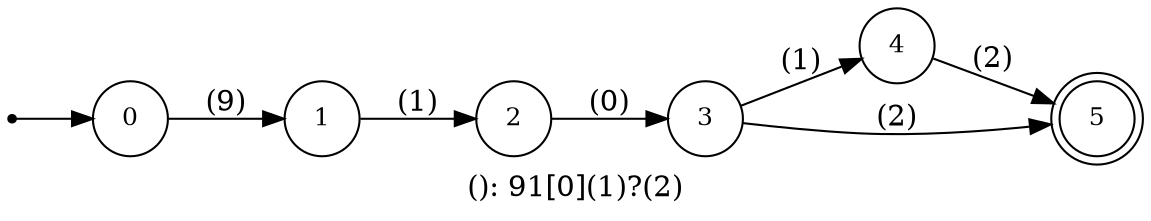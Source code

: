 digraph G {
label = "(): 91[0](1)?(2)";
rankdir = LR;
node [shape = circle, label="0", fontsize=12]0;
node [shape = circle, label="1", fontsize=12]1;
node [shape = circle, label="2", fontsize=12]2;
node [shape = circle, label="3", fontsize=12]3;
node [shape = circle, label="4", fontsize=12]4;
node [shape = doublecircle, label="5", fontsize=12]5;
node [shape = point ]; qi
qi ->0;
0 -> 1[ label = "(9)"];
1 -> 2[ label = "(1)"];
2 -> 3[ label = "(0)"];
3 -> 4[ label = "(1)"];
3 -> 5[ label = "(2)"];
4 -> 5[ label = "(2)"];
}
